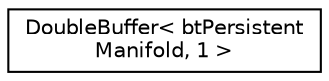 digraph "Graphical Class Hierarchy"
{
  edge [fontname="Helvetica",fontsize="10",labelfontname="Helvetica",labelfontsize="10"];
  node [fontname="Helvetica",fontsize="10",shape=record];
  rankdir="LR";
  Node1 [label="DoubleBuffer\< btPersistent\lManifold, 1 \>",height=0.2,width=0.4,color="black", fillcolor="white", style="filled",URL="$class_double_buffer.html"];
}
